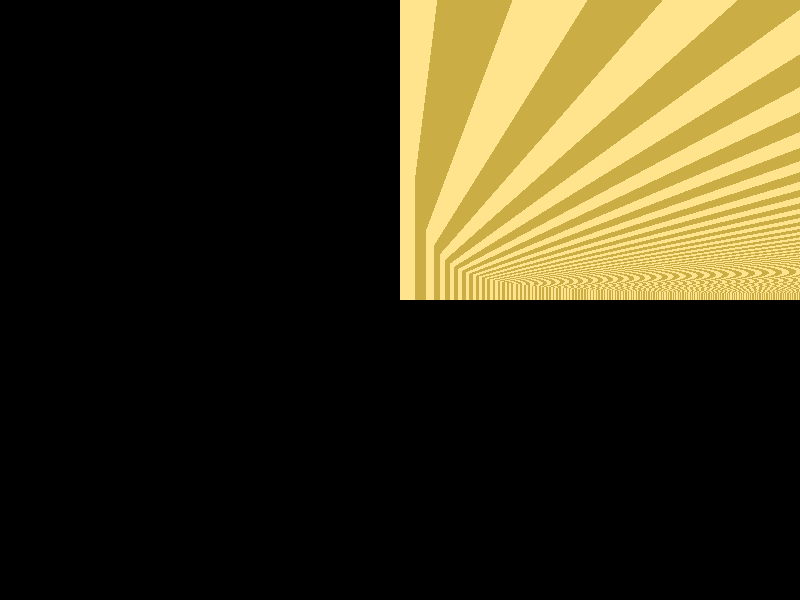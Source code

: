 #include "colors.inc"

// Luffy's Straw Hat
// Made by Ahmad Zaki Akmal
object {
    union {
        // Dome of the hat
        difference {
            sphere {
                <0, 0, 0>, 6
                texture {
                    pigment {
                        marble
                        color_map {
                            [0.5 rgb <1, 196/255, 68/255>]
                            [0.3 rgb <152/255, 107/255, 015/255>]
                        }
                        frequency 50
                    }
                }
                normal {
                    bumps .4
                    scale 1.2
                }
                finish {
                    specular .1
                    roughness 1
                    ambient .2
                    phong .01
                }
            }
            box {
                <-3, -10, -3>, <3, 0, 3>  
            }
        }

        // Sides of the hat
        cylinder {
            <0, 0, 0>,   
            <0, .1, 0>,   
            10            
            texture {
                pigment {
                    marble   
                    color_map {
                        [0.5 rgb <1, 196/255, 68/255>]
                        [0.5 rgb <152/255, 107/255, 15/255>]
                    }
                    frequency 20
                }
            }  
            normal {
                bumps .5  
                scale 2
            }                                            
            finish {
                specular .1
            }
        }

        // Red ribbon on the hat        
        difference {
            sphere {
                <0, 0, 0>, 6.05  
                texture {
                    pigment { color Red }
                }
                finish {
                    specular .3
                }
            }
            box {
                <-10, 1.25, -10>, <10, 10, 10> 
            }
        }

        transform {
            translate <10,0,0>
        }
    }
}
